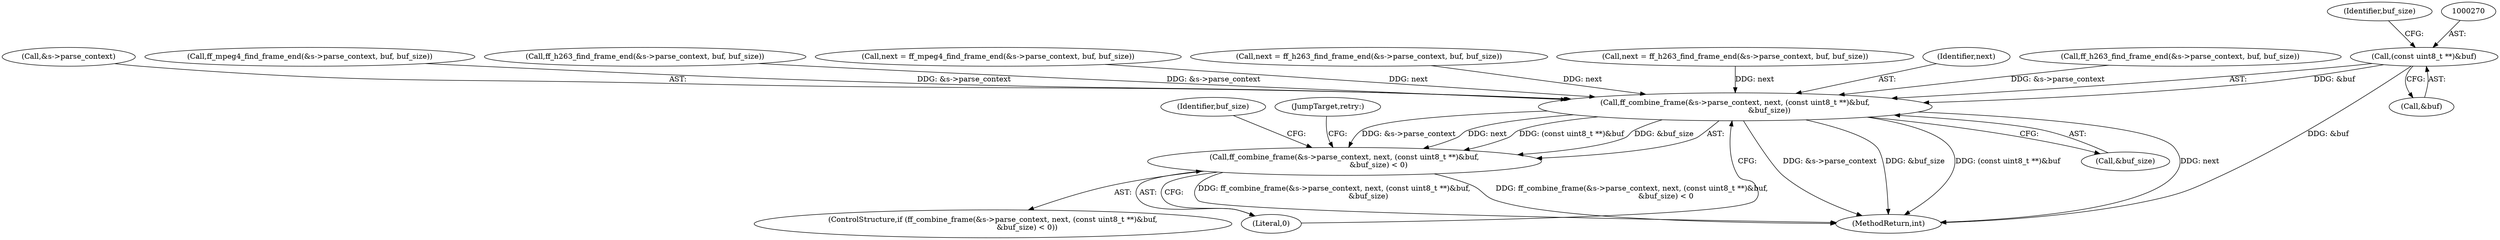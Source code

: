 digraph "0_FFmpeg_bd27a9364ca274ca97f1df6d984e88a0700fb235_0@pointer" {
"1000269" [label="(Call,(const uint8_t **)&buf)"];
"1000263" [label="(Call,ff_combine_frame(&s->parse_context, next, (const uint8_t **)&buf,\n                             &buf_size))"];
"1000262" [label="(Call,ff_combine_frame(&s->parse_context, next, (const uint8_t **)&buf,\n                             &buf_size) < 0)"];
"1000241" [label="(Call,next = ff_h263_find_frame_end(&s->parse_context, buf, buf_size))"];
"1000262" [label="(Call,ff_combine_frame(&s->parse_context, next, (const uint8_t **)&buf,\n                             &buf_size) < 0)"];
"1000268" [label="(Identifier,next)"];
"1000275" [label="(Literal,0)"];
"1000263" [label="(Call,ff_combine_frame(&s->parse_context, next, (const uint8_t **)&buf,\n                             &buf_size))"];
"1000278" [label="(JumpTarget,retry:)"];
"1001474" [label="(MethodReturn,int)"];
"1000224" [label="(Call,ff_h263_find_frame_end(&s->parse_context, buf, buf_size))"];
"1000264" [label="(Call,&s->parse_context)"];
"1000205" [label="(Call,ff_mpeg4_find_frame_end(&s->parse_context, buf, buf_size))"];
"1000243" [label="(Call,ff_h263_find_frame_end(&s->parse_context, buf, buf_size))"];
"1000271" [label="(Call,&buf)"];
"1000203" [label="(Call,next = ff_mpeg4_find_frame_end(&s->parse_context, buf, buf_size))"];
"1000222" [label="(Call,next = ff_h263_find_frame_end(&s->parse_context, buf, buf_size))"];
"1000273" [label="(Call,&buf_size)"];
"1000261" [label="(ControlStructure,if (ff_combine_frame(&s->parse_context, next, (const uint8_t **)&buf,\n                             &buf_size) < 0))"];
"1000269" [label="(Call,(const uint8_t **)&buf)"];
"1000277" [label="(Identifier,buf_size)"];
"1000274" [label="(Identifier,buf_size)"];
"1000269" -> "1000263"  [label="AST: "];
"1000269" -> "1000271"  [label="CFG: "];
"1000270" -> "1000269"  [label="AST: "];
"1000271" -> "1000269"  [label="AST: "];
"1000274" -> "1000269"  [label="CFG: "];
"1000269" -> "1001474"  [label="DDG: &buf"];
"1000269" -> "1000263"  [label="DDG: &buf"];
"1000263" -> "1000262"  [label="AST: "];
"1000263" -> "1000273"  [label="CFG: "];
"1000264" -> "1000263"  [label="AST: "];
"1000268" -> "1000263"  [label="AST: "];
"1000273" -> "1000263"  [label="AST: "];
"1000275" -> "1000263"  [label="CFG: "];
"1000263" -> "1001474"  [label="DDG: (const uint8_t **)&buf"];
"1000263" -> "1001474"  [label="DDG: next"];
"1000263" -> "1001474"  [label="DDG: &s->parse_context"];
"1000263" -> "1001474"  [label="DDG: &buf_size"];
"1000263" -> "1000262"  [label="DDG: &s->parse_context"];
"1000263" -> "1000262"  [label="DDG: next"];
"1000263" -> "1000262"  [label="DDG: (const uint8_t **)&buf"];
"1000263" -> "1000262"  [label="DDG: &buf_size"];
"1000224" -> "1000263"  [label="DDG: &s->parse_context"];
"1000205" -> "1000263"  [label="DDG: &s->parse_context"];
"1000243" -> "1000263"  [label="DDG: &s->parse_context"];
"1000222" -> "1000263"  [label="DDG: next"];
"1000241" -> "1000263"  [label="DDG: next"];
"1000203" -> "1000263"  [label="DDG: next"];
"1000262" -> "1000261"  [label="AST: "];
"1000262" -> "1000275"  [label="CFG: "];
"1000275" -> "1000262"  [label="AST: "];
"1000277" -> "1000262"  [label="CFG: "];
"1000278" -> "1000262"  [label="CFG: "];
"1000262" -> "1001474"  [label="DDG: ff_combine_frame(&s->parse_context, next, (const uint8_t **)&buf,\n                             &buf_size)"];
"1000262" -> "1001474"  [label="DDG: ff_combine_frame(&s->parse_context, next, (const uint8_t **)&buf,\n                             &buf_size) < 0"];
}
